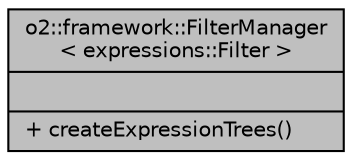 digraph "o2::framework::FilterManager&lt; expressions::Filter &gt;"
{
 // INTERACTIVE_SVG=YES
  bgcolor="transparent";
  edge [fontname="Helvetica",fontsize="10",labelfontname="Helvetica",labelfontsize="10"];
  node [fontname="Helvetica",fontsize="10",shape=record];
  Node1 [label="{o2::framework::FilterManager\l\< expressions::Filter \>\n||+ createExpressionTrees()\l}",height=0.2,width=0.4,color="black", fillcolor="grey75", style="filled", fontcolor="black"];
}
